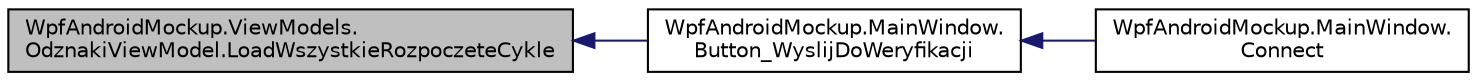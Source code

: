 digraph "WpfAndroidMockup.ViewModels.OdznakiViewModel.LoadWszystkieRozpoczeteCykle"
{
 // INTERACTIVE_SVG=YES
  edge [fontname="Helvetica",fontsize="10",labelfontname="Helvetica",labelfontsize="10"];
  node [fontname="Helvetica",fontsize="10",shape=record];
  rankdir="LR";
  Node10 [label="WpfAndroidMockup.ViewModels.\lOdznakiViewModel.LoadWszystkieRozpoczeteCykle",height=0.2,width=0.4,color="black", fillcolor="grey75", style="filled", fontcolor="black"];
  Node10 -> Node11 [dir="back",color="midnightblue",fontsize="10",style="solid",fontname="Helvetica"];
  Node11 [label="WpfAndroidMockup.MainWindow.\lButton_WyslijDoWeryfikacji",height=0.2,width=0.4,color="black", fillcolor="white", style="filled",URL="$class_wpf_android_mockup_1_1_main_window.html#a9fe5f943ff1a9c8260c562c4ff130316",tooltip="Logika dla przycisku odpowiedzialnego za wywołanie przypadku użycia przesyłania odznaki do weryfikacj..."];
  Node11 -> Node12 [dir="back",color="midnightblue",fontsize="10",style="solid",fontname="Helvetica"];
  Node12 [label="WpfAndroidMockup.MainWindow.\lConnect",height=0.2,width=0.4,color="black", fillcolor="white", style="filled",URL="$class_wpf_android_mockup_1_1_main_window.html#adcfba8fb3f0c36593aed929c6aefa4dd"];
}
